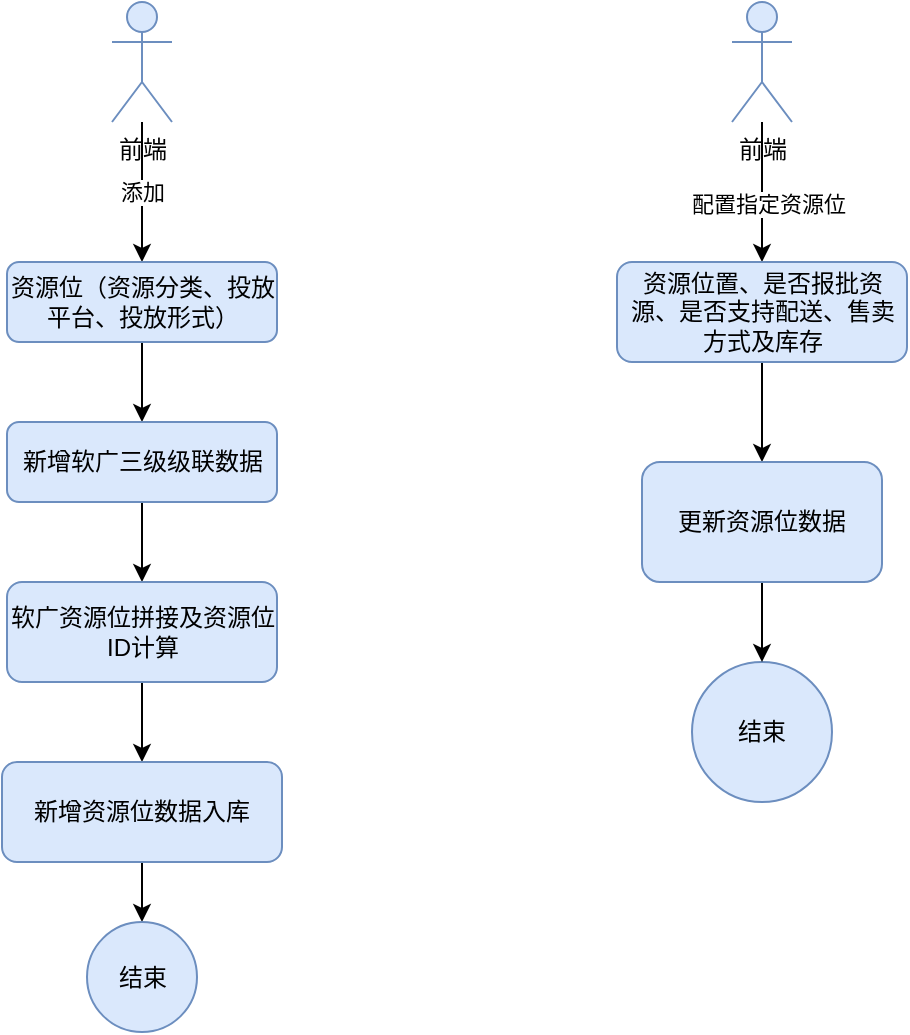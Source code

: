 <mxfile version="13.10.4" type="github">
  <diagram id="LxhBe5MTn6NwQ-Ji3RKH" name="Page-1">
    <mxGraphModel dx="922" dy="544" grid="1" gridSize="10" guides="1" tooltips="1" connect="1" arrows="1" fold="1" page="1" pageScale="1" pageWidth="827" pageHeight="1169" math="0" shadow="0">
      <root>
        <mxCell id="0" />
        <mxCell id="1" parent="0" />
        <mxCell id="uCcxfWCmBZ7AB4IgKuGA-9" value="添加" style="edgeStyle=orthogonalEdgeStyle;rounded=0;orthogonalLoop=1;jettySize=auto;html=1;" edge="1" parent="1" source="uCcxfWCmBZ7AB4IgKuGA-1" target="uCcxfWCmBZ7AB4IgKuGA-6">
          <mxGeometry relative="1" as="geometry" />
        </mxCell>
        <mxCell id="uCcxfWCmBZ7AB4IgKuGA-1" value="前端" style="shape=umlActor;verticalLabelPosition=bottom;verticalAlign=top;html=1;fillColor=#dae8fc;strokeColor=#6c8ebf;" vertex="1" parent="1">
          <mxGeometry x="320" y="30" width="30" height="60" as="geometry" />
        </mxCell>
        <mxCell id="uCcxfWCmBZ7AB4IgKuGA-12" style="edgeStyle=orthogonalEdgeStyle;rounded=0;orthogonalLoop=1;jettySize=auto;html=1;exitX=0.5;exitY=1;exitDx=0;exitDy=0;" edge="1" parent="1" source="uCcxfWCmBZ7AB4IgKuGA-6" target="uCcxfWCmBZ7AB4IgKuGA-7">
          <mxGeometry relative="1" as="geometry" />
        </mxCell>
        <mxCell id="uCcxfWCmBZ7AB4IgKuGA-6" value="资源位（资源分类、投放平台、投放形式）" style="rounded=1;whiteSpace=wrap;html=1;fillColor=#dae8fc;strokeColor=#6c8ebf;" vertex="1" parent="1">
          <mxGeometry x="267.5" y="160" width="135" height="40" as="geometry" />
        </mxCell>
        <mxCell id="uCcxfWCmBZ7AB4IgKuGA-14" style="edgeStyle=orthogonalEdgeStyle;rounded=0;orthogonalLoop=1;jettySize=auto;html=1;entryX=0.5;entryY=0;entryDx=0;entryDy=0;" edge="1" parent="1" source="uCcxfWCmBZ7AB4IgKuGA-7" target="uCcxfWCmBZ7AB4IgKuGA-8">
          <mxGeometry relative="1" as="geometry" />
        </mxCell>
        <mxCell id="uCcxfWCmBZ7AB4IgKuGA-7" value="新增软广三级级联数据" style="rounded=1;whiteSpace=wrap;html=1;fillColor=#dae8fc;strokeColor=#6c8ebf;" vertex="1" parent="1">
          <mxGeometry x="267.5" y="240" width="135" height="40" as="geometry" />
        </mxCell>
        <mxCell id="uCcxfWCmBZ7AB4IgKuGA-16" style="edgeStyle=orthogonalEdgeStyle;rounded=0;orthogonalLoop=1;jettySize=auto;html=1;" edge="1" parent="1" source="uCcxfWCmBZ7AB4IgKuGA-8" target="uCcxfWCmBZ7AB4IgKuGA-10">
          <mxGeometry relative="1" as="geometry" />
        </mxCell>
        <mxCell id="uCcxfWCmBZ7AB4IgKuGA-8" value="软广资源位拼接及资源位ID计算" style="rounded=1;whiteSpace=wrap;html=1;fillColor=#dae8fc;strokeColor=#6c8ebf;" vertex="1" parent="1">
          <mxGeometry x="267.5" y="320" width="135" height="50" as="geometry" />
        </mxCell>
        <mxCell id="uCcxfWCmBZ7AB4IgKuGA-17" style="edgeStyle=orthogonalEdgeStyle;rounded=0;orthogonalLoop=1;jettySize=auto;html=1;" edge="1" parent="1" source="uCcxfWCmBZ7AB4IgKuGA-10" target="uCcxfWCmBZ7AB4IgKuGA-11">
          <mxGeometry relative="1" as="geometry" />
        </mxCell>
        <mxCell id="uCcxfWCmBZ7AB4IgKuGA-10" value="新增资源位数据入库" style="rounded=1;whiteSpace=wrap;html=1;fillColor=#dae8fc;strokeColor=#6c8ebf;" vertex="1" parent="1">
          <mxGeometry x="265" y="410" width="140" height="50" as="geometry" />
        </mxCell>
        <mxCell id="uCcxfWCmBZ7AB4IgKuGA-11" value="结束" style="ellipse;whiteSpace=wrap;html=1;aspect=fixed;fillColor=#dae8fc;strokeColor=#6c8ebf;" vertex="1" parent="1">
          <mxGeometry x="307.5" y="490" width="55" height="55" as="geometry" />
        </mxCell>
        <mxCell id="uCcxfWCmBZ7AB4IgKuGA-20" style="edgeStyle=orthogonalEdgeStyle;rounded=0;orthogonalLoop=1;jettySize=auto;html=1;entryX=0.5;entryY=0;entryDx=0;entryDy=0;" edge="1" parent="1" source="uCcxfWCmBZ7AB4IgKuGA-18" target="uCcxfWCmBZ7AB4IgKuGA-19">
          <mxGeometry relative="1" as="geometry" />
        </mxCell>
        <mxCell id="uCcxfWCmBZ7AB4IgKuGA-21" value="配置指定资源位" style="edgeLabel;html=1;align=center;verticalAlign=middle;resizable=0;points=[];" vertex="1" connectable="0" parent="uCcxfWCmBZ7AB4IgKuGA-20">
          <mxGeometry x="0.171" y="3" relative="1" as="geometry">
            <mxPoint as="offset" />
          </mxGeometry>
        </mxCell>
        <mxCell id="uCcxfWCmBZ7AB4IgKuGA-18" value="前端" style="shape=umlActor;verticalLabelPosition=bottom;verticalAlign=top;html=1;outlineConnect=0;fillColor=#dae8fc;strokeColor=#6c8ebf;" vertex="1" parent="1">
          <mxGeometry x="630" y="30" width="30" height="60" as="geometry" />
        </mxCell>
        <mxCell id="uCcxfWCmBZ7AB4IgKuGA-25" style="edgeStyle=orthogonalEdgeStyle;rounded=0;orthogonalLoop=1;jettySize=auto;html=1;exitX=0.5;exitY=1;exitDx=0;exitDy=0;entryX=0.5;entryY=0;entryDx=0;entryDy=0;" edge="1" parent="1" source="uCcxfWCmBZ7AB4IgKuGA-19" target="uCcxfWCmBZ7AB4IgKuGA-24">
          <mxGeometry relative="1" as="geometry" />
        </mxCell>
        <mxCell id="uCcxfWCmBZ7AB4IgKuGA-19" value="资源位置、是否报批资源、是否支持配送、售卖方式及库存" style="rounded=1;whiteSpace=wrap;html=1;fillColor=#dae8fc;strokeColor=#6c8ebf;" vertex="1" parent="1">
          <mxGeometry x="572.5" y="160" width="145" height="50" as="geometry" />
        </mxCell>
        <mxCell id="uCcxfWCmBZ7AB4IgKuGA-23" value="结束" style="ellipse;whiteSpace=wrap;html=1;aspect=fixed;fillColor=#dae8fc;strokeColor=#6c8ebf;" vertex="1" parent="1">
          <mxGeometry x="610" y="360" width="70" height="70" as="geometry" />
        </mxCell>
        <mxCell id="uCcxfWCmBZ7AB4IgKuGA-26" style="edgeStyle=orthogonalEdgeStyle;rounded=0;orthogonalLoop=1;jettySize=auto;html=1;entryX=0.5;entryY=0;entryDx=0;entryDy=0;" edge="1" parent="1" source="uCcxfWCmBZ7AB4IgKuGA-24" target="uCcxfWCmBZ7AB4IgKuGA-23">
          <mxGeometry relative="1" as="geometry" />
        </mxCell>
        <mxCell id="uCcxfWCmBZ7AB4IgKuGA-24" value="更新资源位数据" style="rounded=1;whiteSpace=wrap;html=1;fillColor=#dae8fc;strokeColor=#6c8ebf;" vertex="1" parent="1">
          <mxGeometry x="585" y="260" width="120" height="60" as="geometry" />
        </mxCell>
      </root>
    </mxGraphModel>
  </diagram>
</mxfile>
